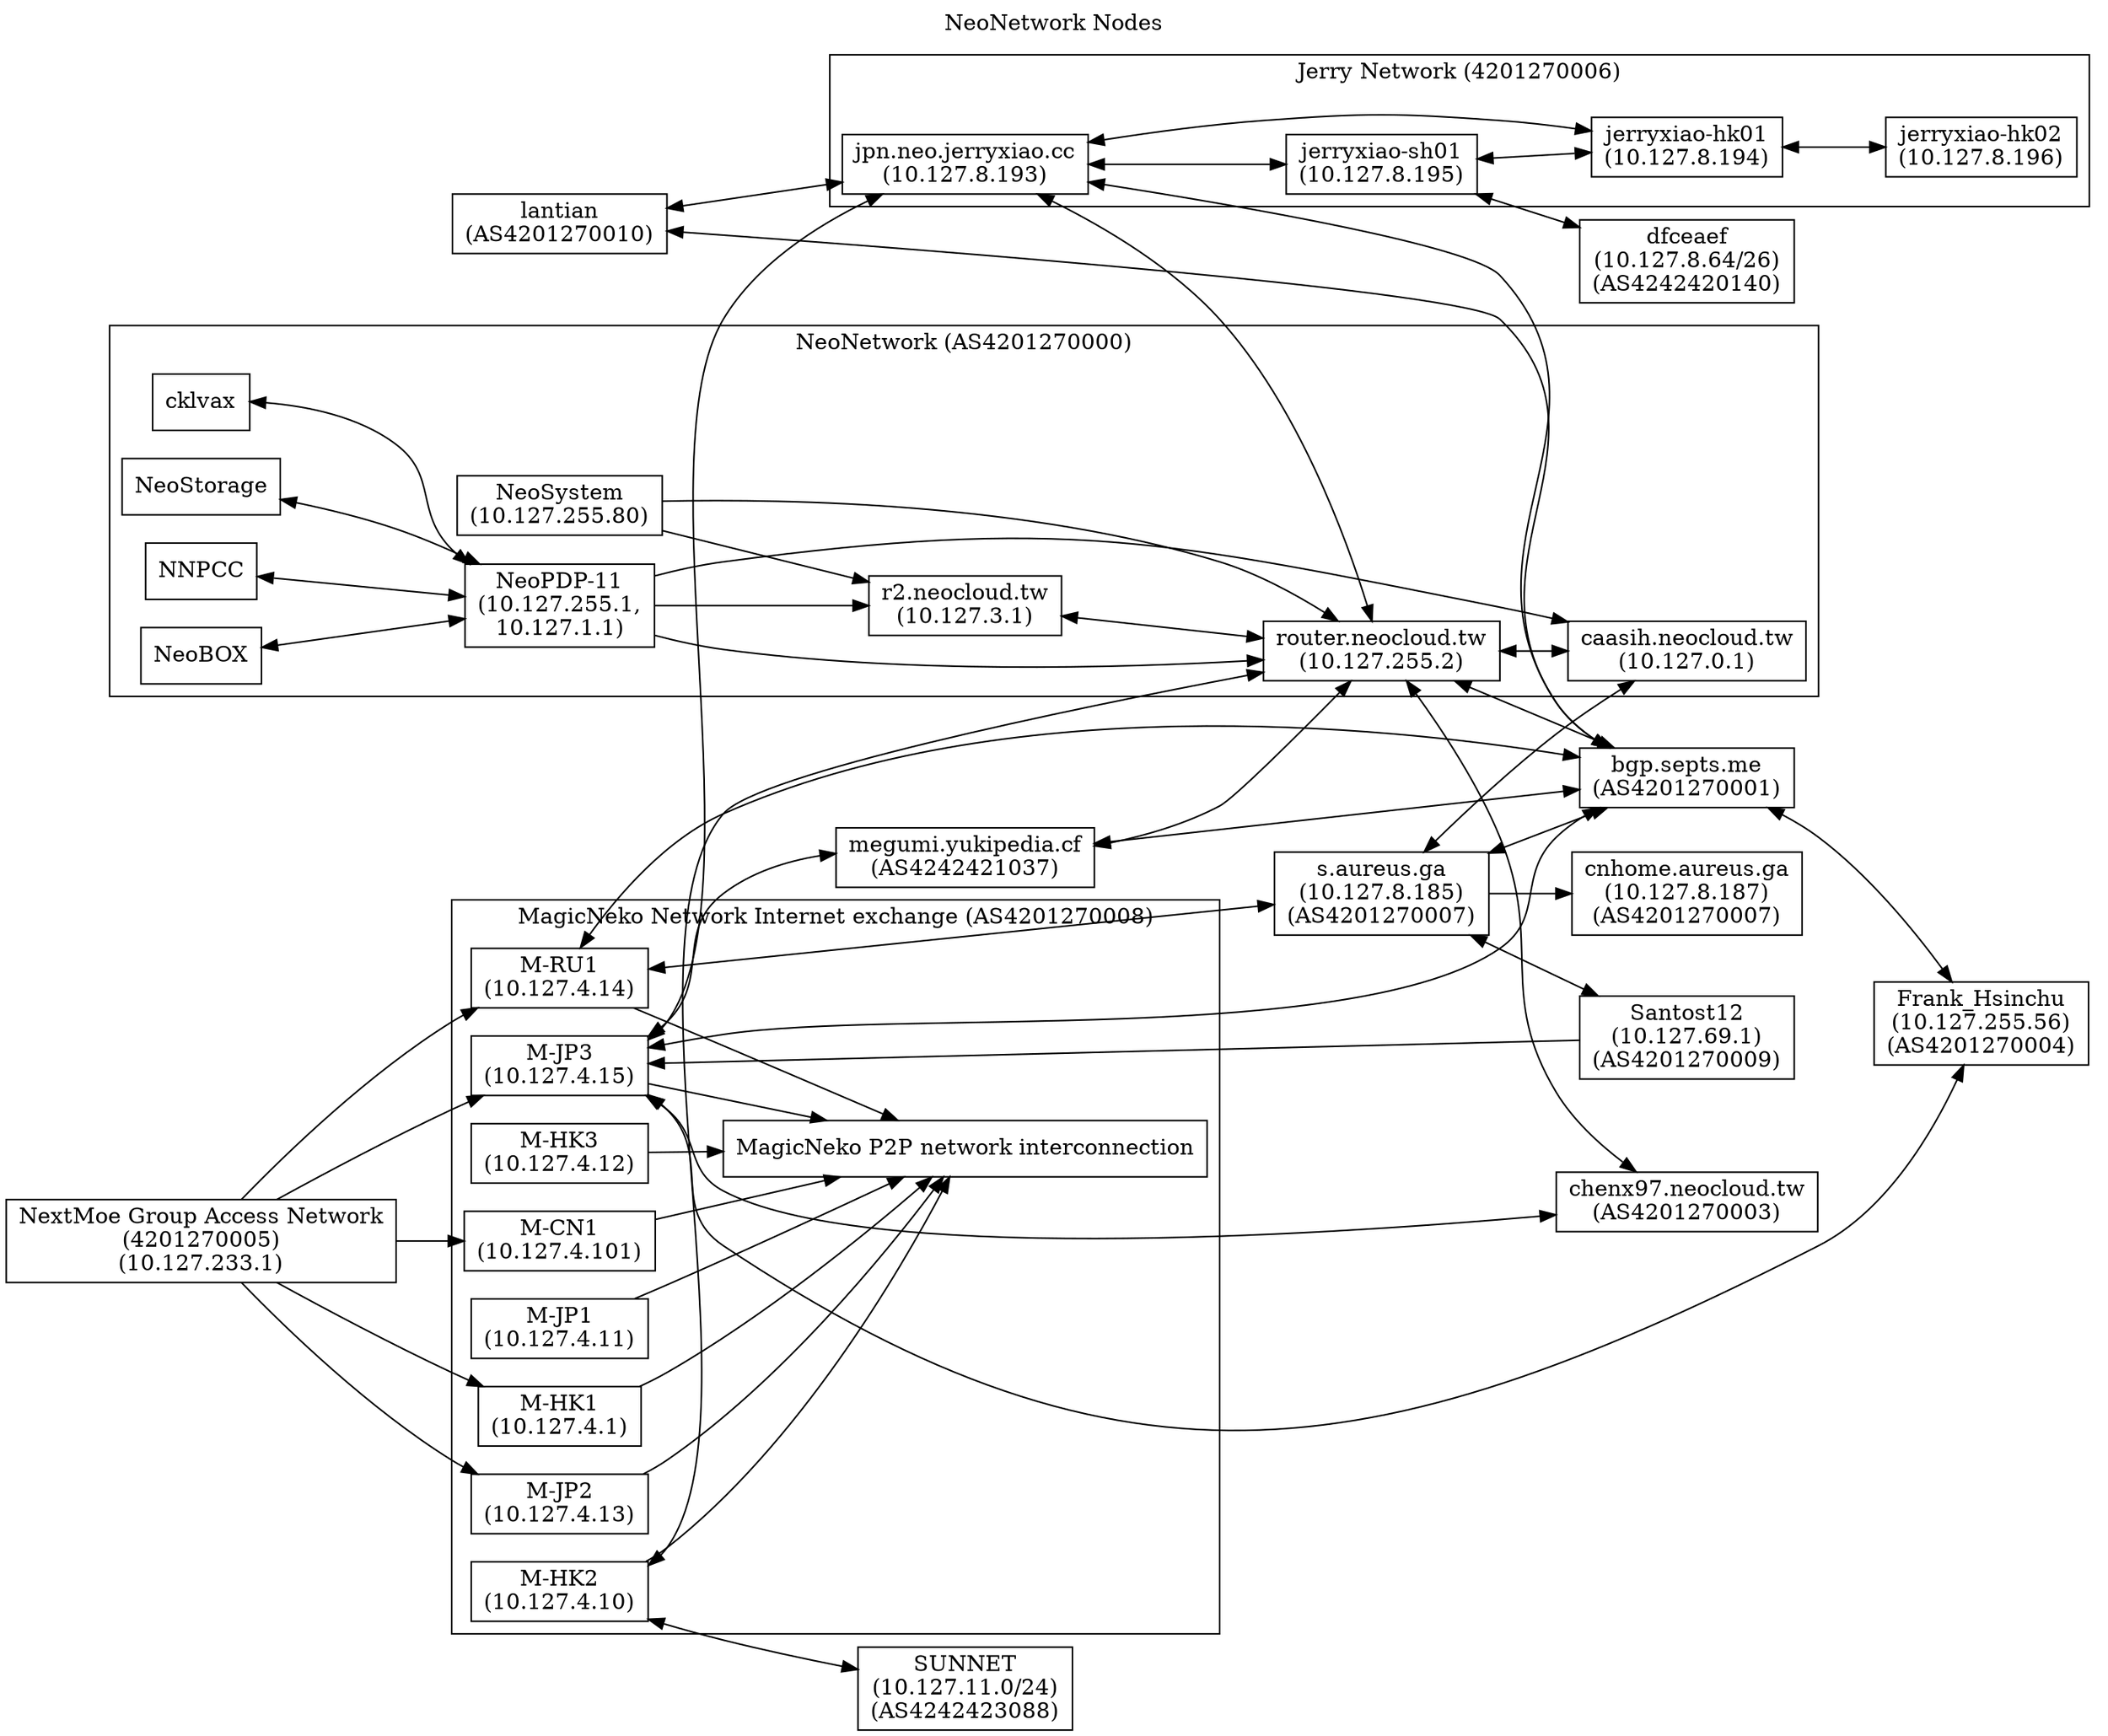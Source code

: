 digraph "NeoNetwork Nodes"
{
	label="NeoNetwork Nodes";
	labelloc="t";
	rankdir=LR;
	node [shape=box]
	c [label="caasih.neocloud.tw\n(10.127.0.1)"]
	ucbvax [label="router.neocloud.tw\n(10.127.255.2)"]
	np11 [label="NeoPDP-11\n(10.127.255.1,\n10.127.1.1)"]
	ns [label="NeoSystem\n(10.127.255.80)"]
	megumiLHS [label="megumi.yukipedia.cf\n(AS4242421037)"]
	pan [label="r2.neocloud.tw\n(10.127.3.1)"]
	icecat_Explosion [label="MagicNeko P2P network interconnection"]
	icecat_Notebook [label="NextMoe Group Access Network\n(4201270005)\n(10.127.233.1)"]
	magicneko_HK01 [label="M-HK1\n(10.127.4.1)"]
	magicneko_HK02 [label="M-HK2\n(10.127.4.10)"]
	magicneko_JP01 [label="M-JP1\n(10.127.4.11)"]
	magicneko_HK03 [label="M-HK3\n(10.127.4.12)"]
	magicneko_JP02 [label="M-JP2\n(10.127.4.13)"]
	magicneko_RU01 [label="M-RU1\n(10.127.4.14)"]
	magicneko_JP03 [label="M-JP3\n(10.127.4.15)"]
	magicneko_CN01 [label="M-CN1\n(10.127.4.101)"]
	staph [label="s.aureus.ga\n(10.127.8.185)\n(AS4201270007)"]
	staph_CN [label="cnhome.aureus.ga\n(10.127.8.187)\n(AS4201270007)"]
	chenx97 [label="chenx97.neocloud.tw\n(AS4201270003)"]
	JerryXiao [label="jpn.neo.jerryxiao.cc\n(10.127.8.193)"]
	JerryXiao_SH01 [label="jerryxiao-sh01\n(10.127.8.195)"]
	JerryXiao_HK01 [label="jerryxiao-hk01\n(10.127.8.194)"]
	JerryXiao_HK02 [label="jerryxiao-hk02\n(10.127.8.196)"]
	septs [label="bgp.septs.me\n(AS4201270001)"]
	lantian [label="lantian\n(AS4201270010)"]
	dfceaef [label="dfceaef\n(10.127.8.64/26)\n(AS4242420140)"]
	SUNNET [label="SUNNET\n(10.127.11.0/24)\n(AS4242423088)"]
	santost12 [label="Santost12\n(10.127.69.1)\n(AS4201270009)"]
	frank_hsinchu [label="Frank_Hsinchu\n(10.127.255.56)\n(AS4201270004)"]
	subgraph cluster_AS4201270000
	{
		label = "NeoNetwork (AS4201270000)";

		NNPCC -> np11 [dir=both]
		NeoBOX -> np11 [dir=both]
		cklvax -> np11 [dir=both]
		NeoStorage -> np11 [dir=both]
		np11 -> ucbvax
		np11 -> pan
		np11 -> c
		ucbvax -> c [dir=both]
		ns -> ucbvax
		ns -> pan
		pan -> ucbvax [dir=both]
	}

	megumiLHS -> ucbvax [dir=both]
	magicneko_HK02 -> ucbvax [dir=both]
	c -> staph [dir=both]
	staph -> staph_CN
	ucbvax -> chenx97 [dir=both]

	subgraph cluster_4201270008
	{
		label="MagicNeko Network Internet exchange (AS4201270008)";

		magicneko_HK01 -> icecat_Explosion
		magicneko_HK02 -> icecat_Explosion
		magicneko_JP01 -> icecat_Explosion
		magicneko_HK03 -> icecat_Explosion
		magicneko_JP02 -> icecat_Explosion
		magicneko_RU01 -> icecat_Explosion
		magicneko_JP03 -> icecat_Explosion
		magicneko_CN01 -> icecat_Explosion
	}

	subgraph cluster_4201270006
	{
		label="Jerry Network (4201270006)";

		JerryXiao -> JerryXiao_SH01 [dir=both]
		JerryXiao -> JerryXiao_HK01 [dir=both]
		JerryXiao_SH01 -> JerryXiao_HK01 [dir=both]
		JerryXiao_HK01 -> JerryXiao_HK02 [dir=both]
	}

	JerryXiao -> ucbvax [dir=both]
	JerryXiao -> septs [dir=both]
	JerryXiao_SH01 -> dfceaef [dir=both]
	magicneko_JP03 -> JerryXiao [dir=both]
	lantian -> septs [dir=both]
	lantian -> JerryXiao [dir=both]
	magicneko_JP03 -> septs [dir=both]
	staph -> septs [dir=both]
	ucbvax -> septs [dir=both]
	magicneko_JP03 -> chenx97 [dir=both]
	magicneko_RU01 -> staph [dir=both]
	megumiLHS -> septs [dir=both]
	magicneko_HK02 -> SUNNET [dir=both]
	staph -> santost12 [dir=both]
	magicneko_RU01 -> septs [dir=both]
	magicneko_JP03 -> megumiLHS [dir=both]
	magicneko_JP03 -> frank_hsinchu [dir=both]
	septs	->	frank_hsinchu	[dir=both]
	icecat_Notebook -> magicneko_HK01
	icecat_Notebook -> magicneko_JP03
	icecat_Notebook -> magicneko_RU01
	icecat_Notebook -> magicneko_CN01
	icecat_Notebook -> magicneko_JP02
	santost12	-> magicneko_JP03
}
